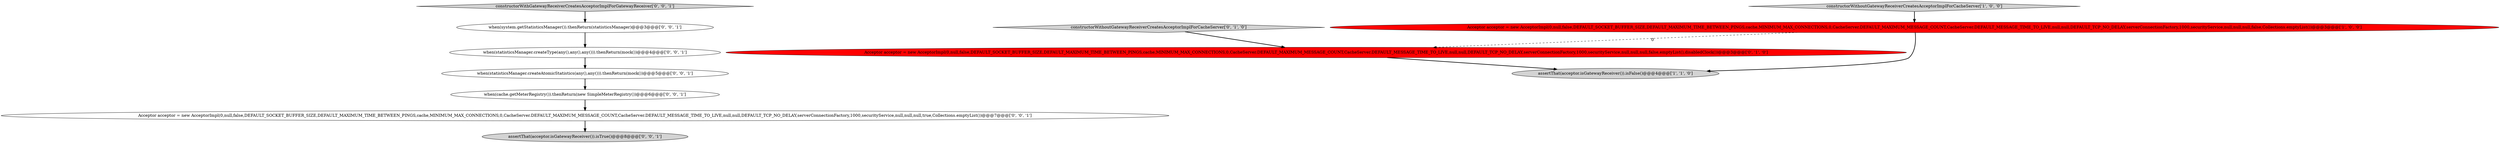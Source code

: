 digraph {
11 [style = filled, label = "when(cache.getMeterRegistry()).thenReturn(new SimpleMeterRegistry())@@@6@@@['0', '0', '1']", fillcolor = white, shape = ellipse image = "AAA0AAABBB3BBB"];
2 [style = filled, label = "assertThat(acceptor.isGatewayReceiver()).isFalse()@@@4@@@['1', '1', '0']", fillcolor = lightgray, shape = ellipse image = "AAA0AAABBB1BBB"];
4 [style = filled, label = "constructorWithoutGatewayReceiverCreatesAcceptorImplForCacheServer['0', '1', '0']", fillcolor = lightgray, shape = diamond image = "AAA0AAABBB2BBB"];
7 [style = filled, label = "constructorWithGatewayReceiverCreatesAcceptorImplForGatewayReceiver['0', '0', '1']", fillcolor = lightgray, shape = diamond image = "AAA0AAABBB3BBB"];
1 [style = filled, label = "Acceptor acceptor = new AcceptorImpl(0,null,false,DEFAULT_SOCKET_BUFFER_SIZE,DEFAULT_MAXIMUM_TIME_BETWEEN_PINGS,cache,MINIMUM_MAX_CONNECTIONS,0,CacheServer.DEFAULT_MAXIMUM_MESSAGE_COUNT,CacheServer.DEFAULT_MESSAGE_TIME_TO_LIVE,null,null,DEFAULT_TCP_NO_DELAY,serverConnectionFactory,1000,securityService,null,null,null,false,Collections.emptyList())@@@3@@@['1', '0', '0']", fillcolor = red, shape = ellipse image = "AAA1AAABBB1BBB"];
5 [style = filled, label = "when(statisticsManager.createAtomicStatistics(any(),any())).thenReturn(mock())@@@5@@@['0', '0', '1']", fillcolor = white, shape = ellipse image = "AAA0AAABBB3BBB"];
10 [style = filled, label = "when(statisticsManager.createType(any(),any(),any())).thenReturn(mock())@@@4@@@['0', '0', '1']", fillcolor = white, shape = ellipse image = "AAA0AAABBB3BBB"];
6 [style = filled, label = "Acceptor acceptor = new AcceptorImpl(0,null,false,DEFAULT_SOCKET_BUFFER_SIZE,DEFAULT_MAXIMUM_TIME_BETWEEN_PINGS,cache,MINIMUM_MAX_CONNECTIONS,0,CacheServer.DEFAULT_MAXIMUM_MESSAGE_COUNT,CacheServer.DEFAULT_MESSAGE_TIME_TO_LIVE,null,null,DEFAULT_TCP_NO_DELAY,serverConnectionFactory,1000,securityService,null,null,null,true,Collections.emptyList())@@@7@@@['0', '0', '1']", fillcolor = white, shape = ellipse image = "AAA0AAABBB3BBB"];
8 [style = filled, label = "assertThat(acceptor.isGatewayReceiver()).isTrue()@@@8@@@['0', '0', '1']", fillcolor = lightgray, shape = ellipse image = "AAA0AAABBB3BBB"];
3 [style = filled, label = "Acceptor acceptor = new AcceptorImpl(0,null,false,DEFAULT_SOCKET_BUFFER_SIZE,DEFAULT_MAXIMUM_TIME_BETWEEN_PINGS,cache,MINIMUM_MAX_CONNECTIONS,0,CacheServer.DEFAULT_MAXIMUM_MESSAGE_COUNT,CacheServer.DEFAULT_MESSAGE_TIME_TO_LIVE,null,null,DEFAULT_TCP_NO_DELAY,serverConnectionFactory,1000,securityService,null,null,null,false,emptyList(),disabledClock())@@@3@@@['0', '1', '0']", fillcolor = red, shape = ellipse image = "AAA1AAABBB2BBB"];
9 [style = filled, label = "when(system.getStatisticsManager()).thenReturn(statisticsManager)@@@3@@@['0', '0', '1']", fillcolor = white, shape = ellipse image = "AAA0AAABBB3BBB"];
0 [style = filled, label = "constructorWithoutGatewayReceiverCreatesAcceptorImplForCacheServer['1', '0', '0']", fillcolor = lightgray, shape = diamond image = "AAA0AAABBB1BBB"];
7->9 [style = bold, label=""];
4->3 [style = bold, label=""];
1->2 [style = bold, label=""];
5->11 [style = bold, label=""];
1->3 [style = dashed, label="0"];
10->5 [style = bold, label=""];
9->10 [style = bold, label=""];
3->2 [style = bold, label=""];
0->1 [style = bold, label=""];
6->8 [style = bold, label=""];
11->6 [style = bold, label=""];
}
